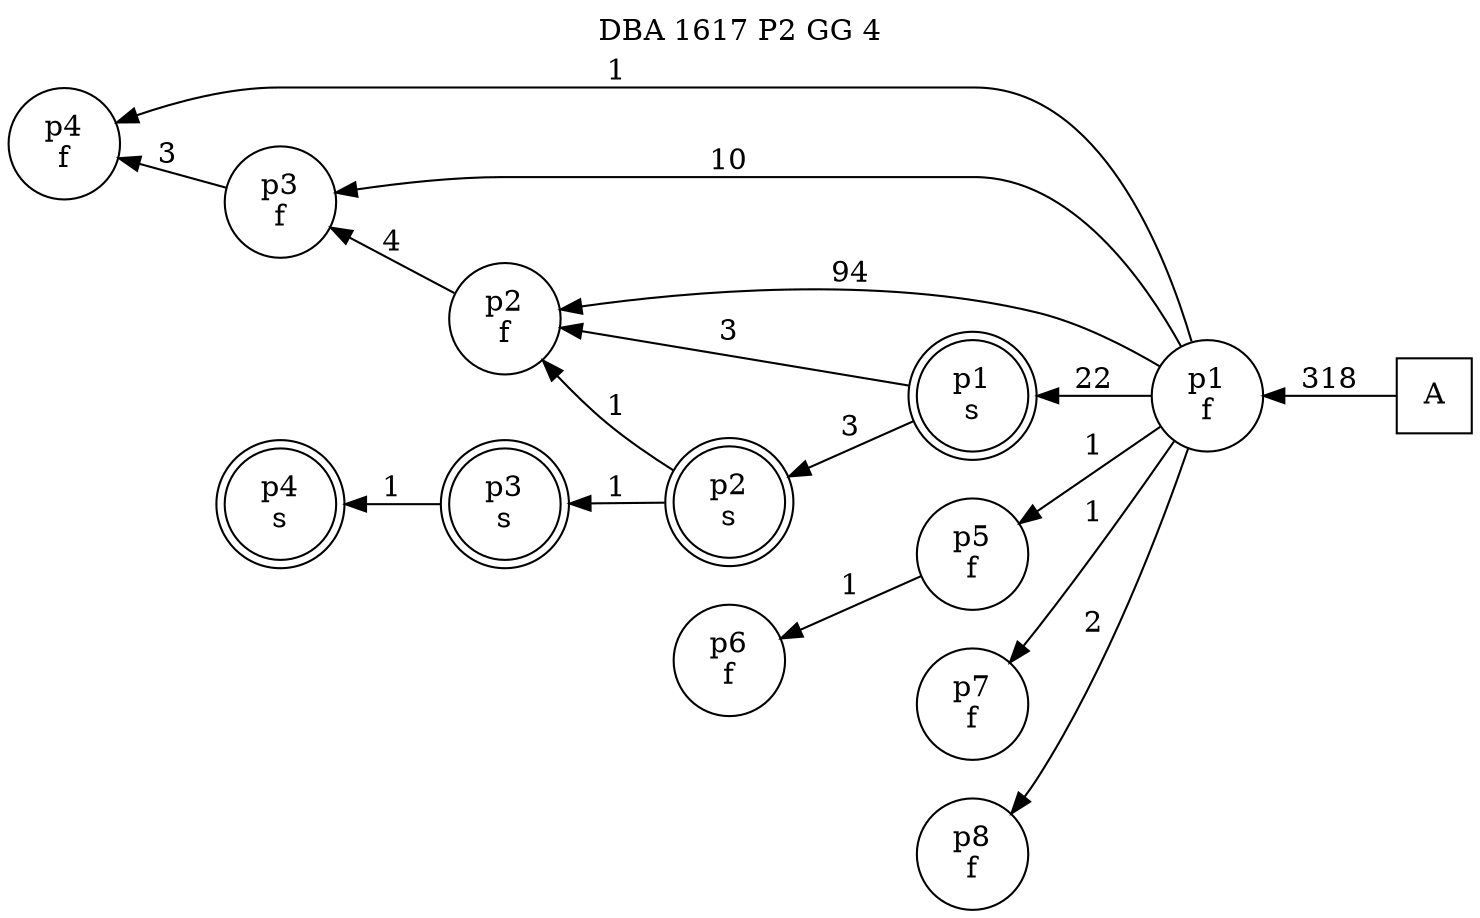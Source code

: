 digraph DBA_1617_P2_GG_4_GOOD {
labelloc="tl"
label= " DBA 1617 P2 GG 4 "
rankdir="RL";
graph [ size=" 10 , 10 !"]

"A" [shape="square" label="A"]
"p1_f" [shape="circle" label="p1
f"]
"p1_s" [shape="doublecircle" label="p1
s"]
"p3_f" [shape="circle" label="p3
f"]
"p2_f" [shape="circle" label="p2
f"]
"p4_f" [shape="circle" label="p4
f"]
"p5_f" [shape="circle" label="p5
f"]
"p6_f" [shape="circle" label="p6
f"]
"p7_f" [shape="circle" label="p7
f"]
"p8_f" [shape="circle" label="p8
f"]
"p2_s" [shape="doublecircle" label="p2
s"]
"p3_s" [shape="doublecircle" label="p3
s"]
"p4_s" [shape="doublecircle" label="p4
s"]
"A" -> "p1_f" [ label=318]
"p1_f" -> "p1_s" [ label=22]
"p1_f" -> "p3_f" [ label=10]
"p1_f" -> "p2_f" [ label=94]
"p1_f" -> "p4_f" [ label=1]
"p1_f" -> "p5_f" [ label=1]
"p1_f" -> "p7_f" [ label=1]
"p1_f" -> "p8_f" [ label=2]
"p1_s" -> "p2_f" [ label=3]
"p1_s" -> "p2_s" [ label=3]
"p3_f" -> "p4_f" [ label=3]
"p2_f" -> "p3_f" [ label=4]
"p5_f" -> "p6_f" [ label=1]
"p2_s" -> "p2_f" [ label=1]
"p2_s" -> "p3_s" [ label=1]
"p3_s" -> "p4_s" [ label=1]
}
